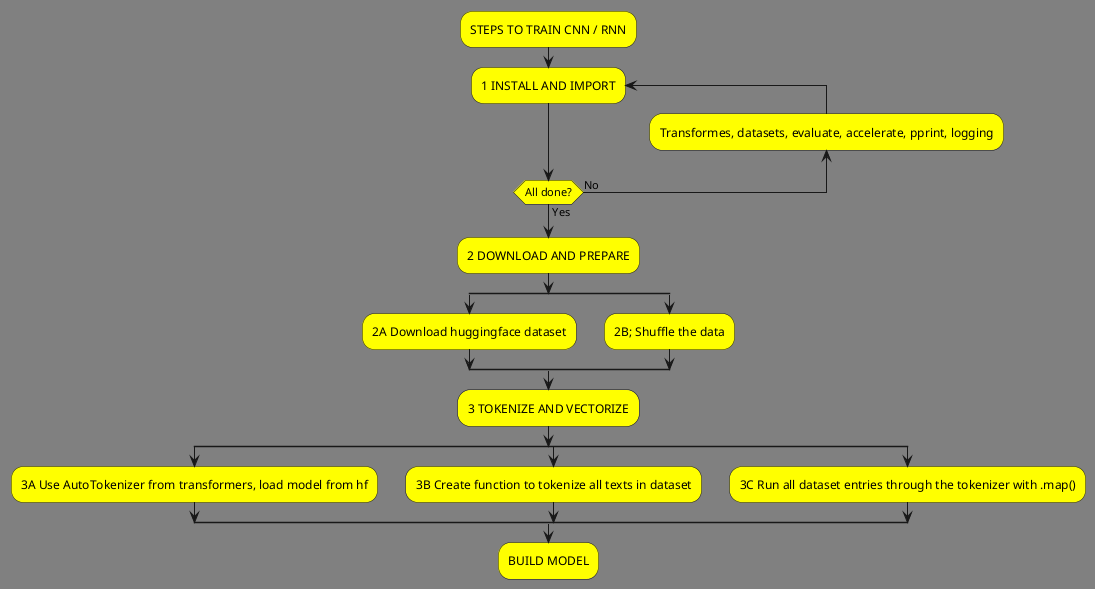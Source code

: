 @startuml flow3

<style>
activityDiagram {
  BackgroundColor #FFFF00
  BorderColor #33668E
  FontColor #000000
  FontName arial
}

document {
   BackgroundColor gray
}
</style>
:STEPS TO TRAIN CNN / RNN;
repeat :1 INSTALL AND IMPORT;
backward :Transformes, datasets, evaluate, accelerate, pprint, logging;
repeat while (All done?) is (No) not (Yes)
:2 DOWNLOAD AND PREPARE;
split
   :2A Download huggingface dataset;
split again
   :2B; Shuffle the data;
end split
:3 TOKENIZE AND VECTORIZE;
split
   :3A Use AutoTokenizer from transformers, load model from hf;
split again
   :3B Create function to tokenize all texts in dataset;
split again
   :3C Run all dataset entries through the tokenizer with .map();
end split
:BUILD MODEL;
@enduml

